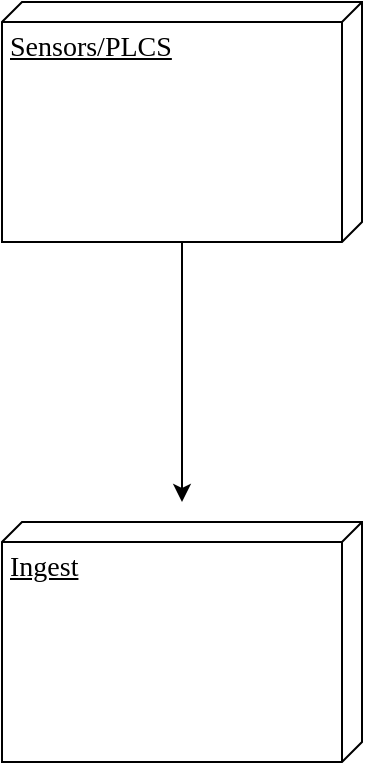 <mxfile version="28.2.8">
  <diagram name="Page-1" id="pff3wAbwke849So0mjk_">
    <mxGraphModel dx="2066" dy="1103" grid="1" gridSize="10" guides="1" tooltips="1" connect="1" arrows="1" fold="1" page="1" pageScale="1" pageWidth="850" pageHeight="1100" math="0" shadow="0">
      <root>
        <mxCell id="0" />
        <mxCell id="1" parent="0" />
        <mxCell id="sUIM7a7saVs4uXy9Xu6h-4" style="edgeStyle=orthogonalEdgeStyle;rounded=0;orthogonalLoop=1;jettySize=auto;html=1;" edge="1" parent="1" source="sUIM7a7saVs4uXy9Xu6h-1">
          <mxGeometry relative="1" as="geometry">
            <mxPoint x="170" y="380" as="targetPoint" />
          </mxGeometry>
        </mxCell>
        <mxCell id="sUIM7a7saVs4uXy9Xu6h-1" value="&lt;font style=&quot;font-size: 14px;&quot; face=&quot;Georgia&quot;&gt;Sensors/PLCS&lt;/font&gt;" style="verticalAlign=top;align=left;spacingTop=8;spacingLeft=2;spacingRight=12;shape=cube;size=10;direction=south;fontStyle=4;html=1;whiteSpace=wrap;" vertex="1" parent="1">
          <mxGeometry x="80" y="130" width="180" height="120" as="geometry" />
        </mxCell>
        <mxCell id="sUIM7a7saVs4uXy9Xu6h-3" value="&lt;font style=&quot;font-size: 14px;&quot; face=&quot;Georgia&quot;&gt;Ingest&lt;/font&gt;" style="verticalAlign=top;align=left;spacingTop=8;spacingLeft=2;spacingRight=12;shape=cube;size=10;direction=south;fontStyle=4;html=1;whiteSpace=wrap;" vertex="1" parent="1">
          <mxGeometry x="80" y="390" width="180" height="120" as="geometry" />
        </mxCell>
      </root>
    </mxGraphModel>
  </diagram>
</mxfile>
